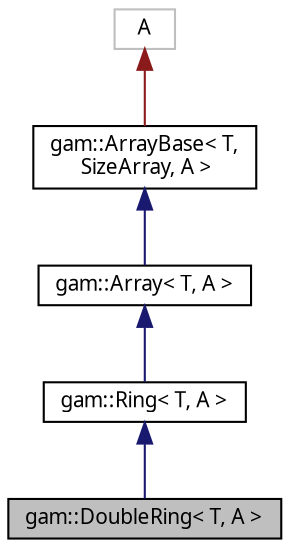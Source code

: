 digraph "gam::DoubleRing&lt; T, A &gt;"
{
 // LATEX_PDF_SIZE
  bgcolor="transparent";
  edge [fontname="FreeSans.ttf",fontsize="10",labelfontname="FreeSans.ttf",labelfontsize="10"];
  node [fontname="FreeSans.ttf",fontsize="10",shape=record];
  Node1 [label="gam::DoubleRing\< T, A \>",height=0.2,width=0.4,color="black", fillcolor="grey75", style="filled", fontcolor="black",tooltip="Double buffered ring-buffer."];
  Node2 -> Node1 [dir="back",color="midnightblue",fontsize="10",style="solid",fontname="FreeSans.ttf"];
  Node2 [label="gam::Ring\< T, A \>",height=0.2,width=0.4,color="black",URL="$classgam_1_1_ring.html",tooltip="Ring buffer."];
  Node3 -> Node2 [dir="back",color="midnightblue",fontsize="10",style="solid",fontname="FreeSans.ttf"];
  Node3 [label="gam::Array\< T, A \>",height=0.2,width=0.4,color="black",URL="$classgam_1_1_array.html",tooltip="Resizable array."];
  Node4 -> Node3 [dir="back",color="midnightblue",fontsize="10",style="solid",fontname="FreeSans.ttf"];
  Node4 [label="gam::ArrayBase\< T,\l SizeArray, A \>",height=0.2,width=0.4,color="black",URL="$classgam_1_1_array_base.html",tooltip=" "];
  Node5 -> Node4 [dir="back",color="firebrick4",fontsize="10",style="solid",fontname="FreeSans.ttf"];
  Node5 [label="A",height=0.2,width=0.4,color="grey75",tooltip=" "];
}
